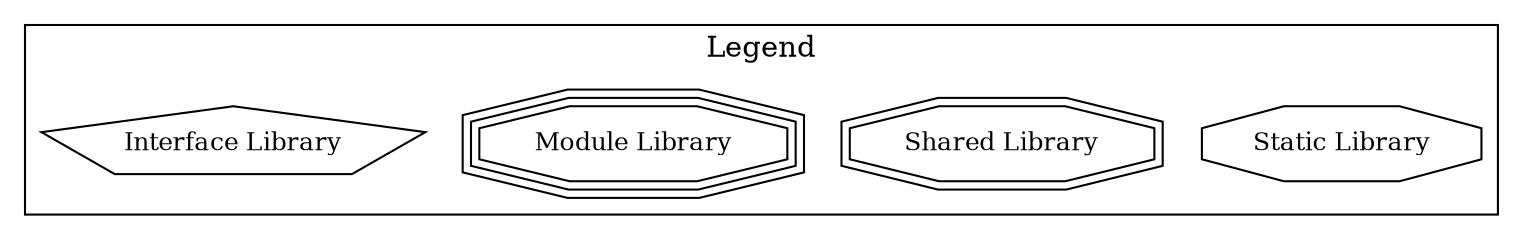 digraph "GraphvizTestProject" {
node [
  fontsize = "12"
];
subgraph clusterLegend {
  label = "Legend";
  color = black;
  edge [ style = invis ];#  legendNode0 [ label = "Executable", s&ape = egg ];
  legendNode1 [ label = "Static Library", shape = octagon ];
  legendNode2 [ label = "Shared Library", shape = doubleoctagon ];
  legendNode3 [ label = "Module Library", shape = tripleoctagon ];
  legendNode4 [ label = "Interface Library", shape = pentagon ];
}
}
